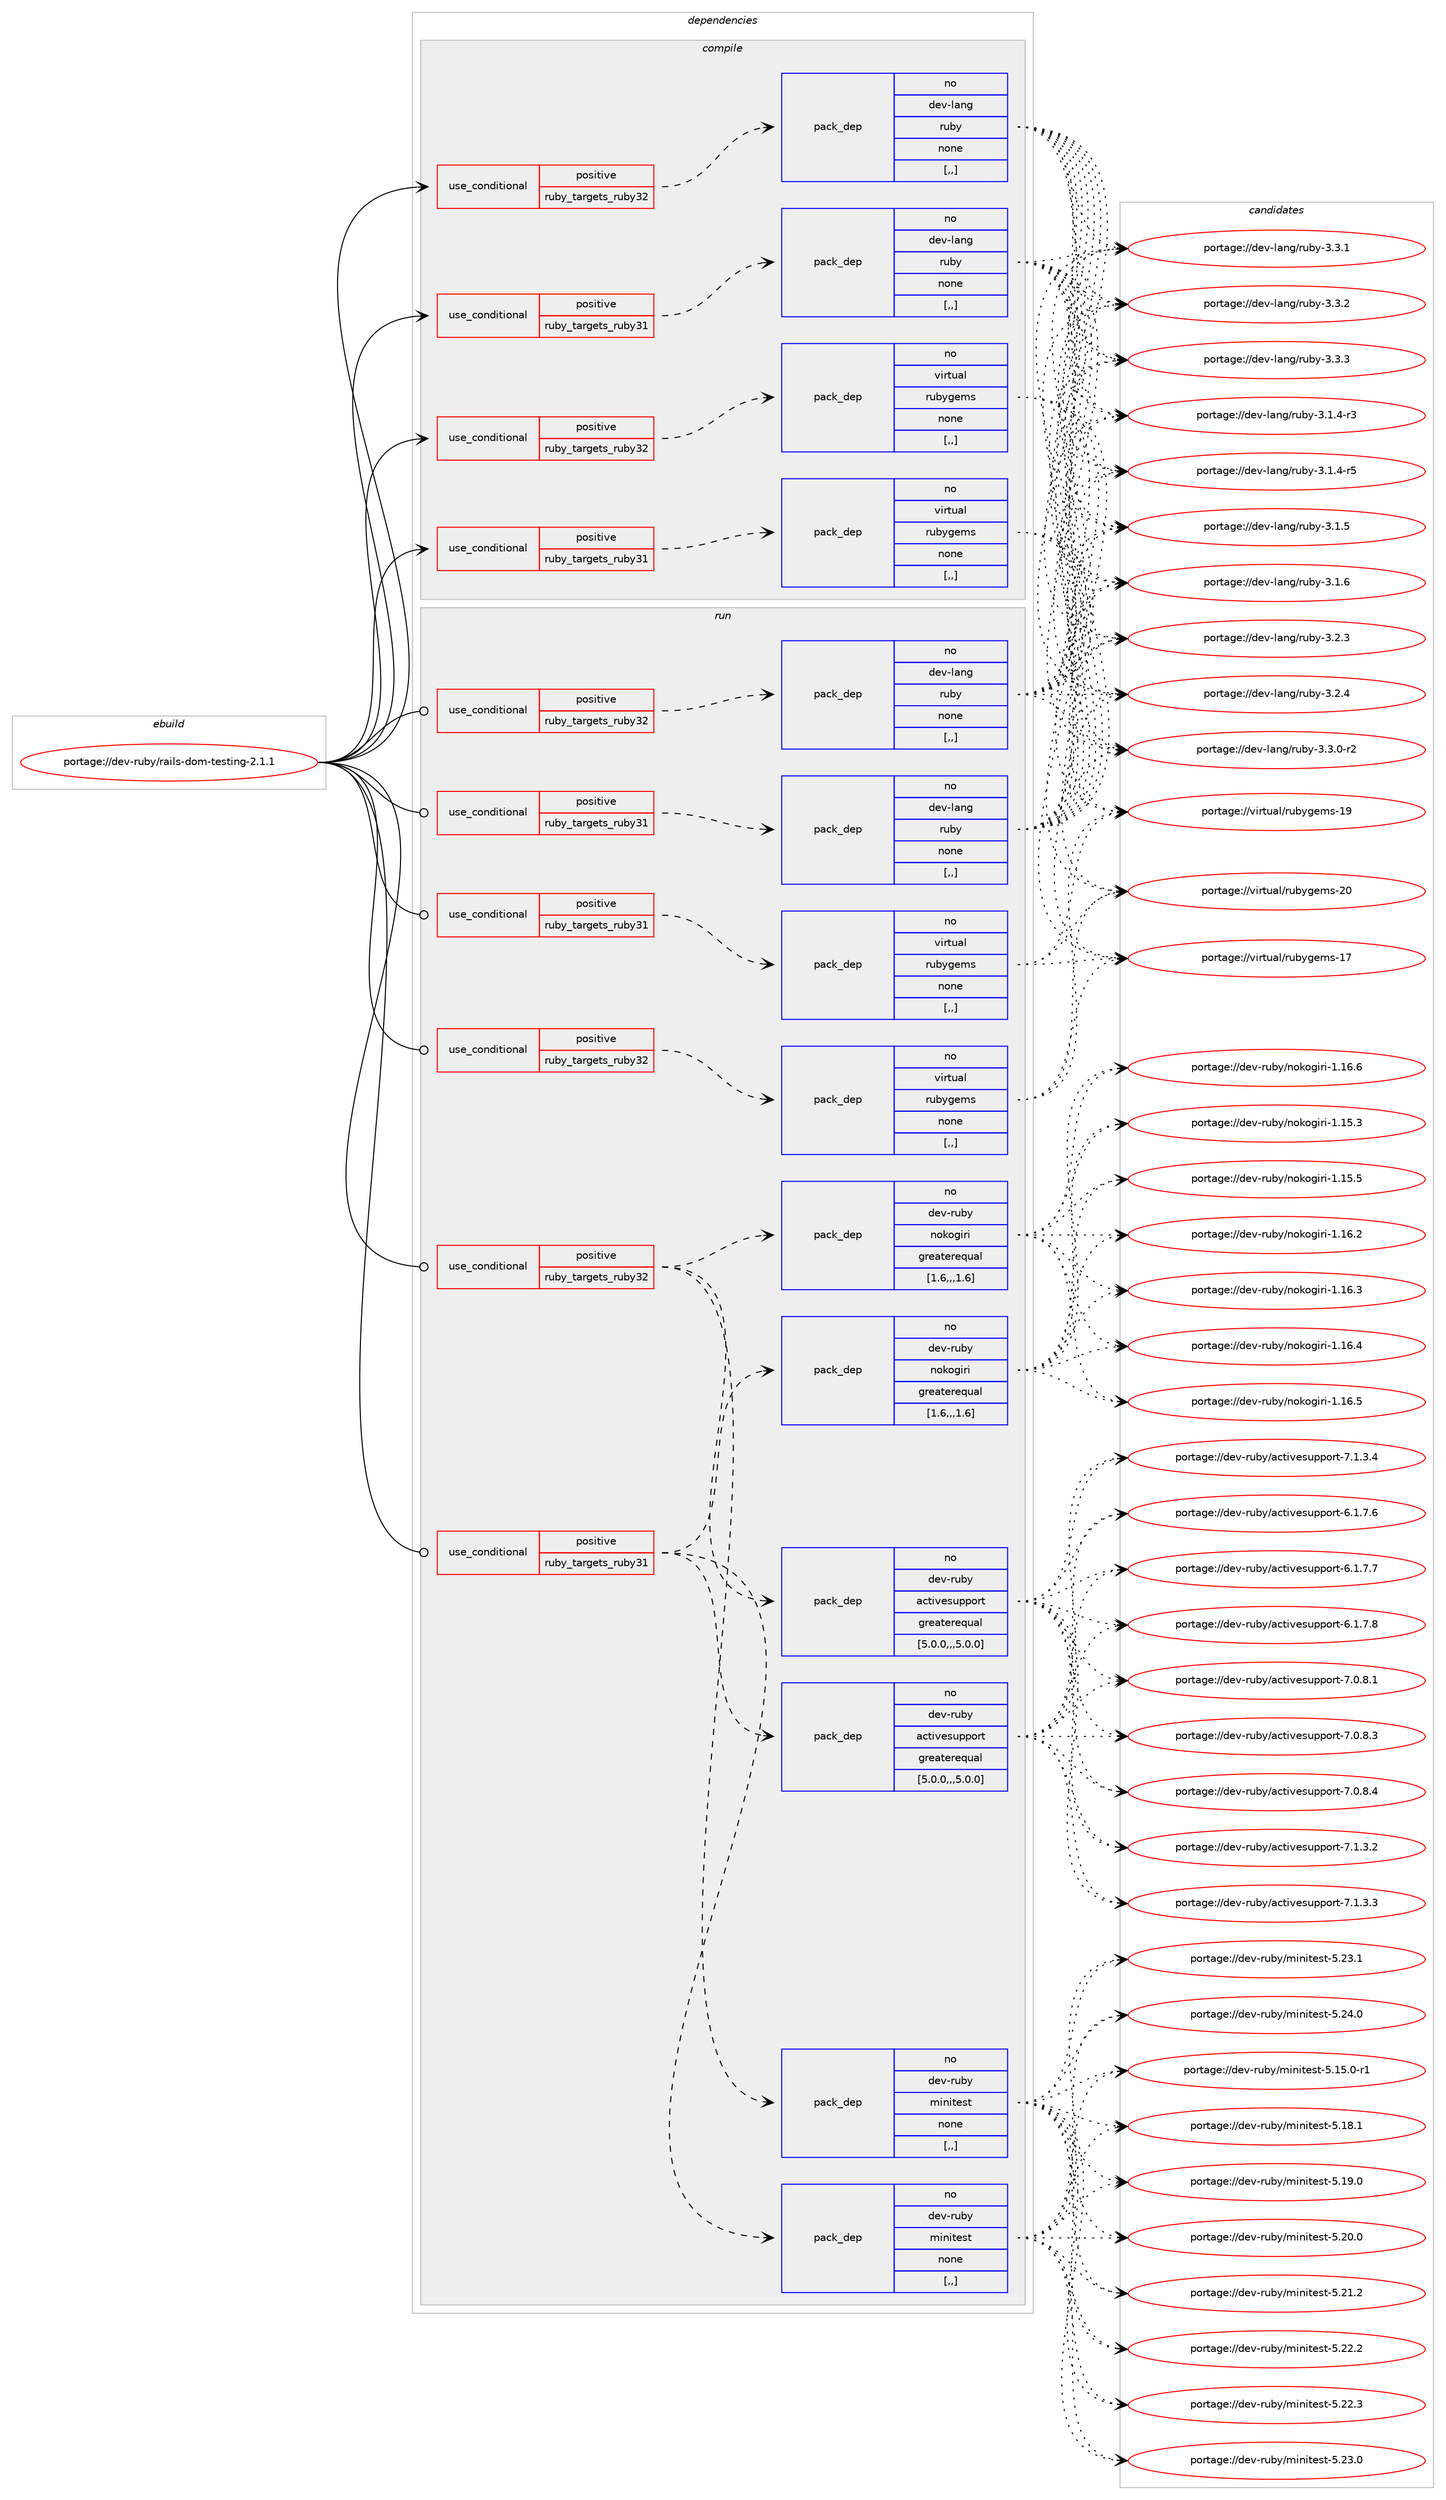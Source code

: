 digraph prolog {

# *************
# Graph options
# *************

newrank=true;
concentrate=true;
compound=true;
graph [rankdir=LR,fontname=Helvetica,fontsize=10,ranksep=1.5];#, ranksep=2.5, nodesep=0.2];
edge  [arrowhead=vee];
node  [fontname=Helvetica,fontsize=10];

# **********
# The ebuild
# **********

subgraph cluster_leftcol {
color=gray;
rank=same;
label=<<i>ebuild</i>>;
id [label="portage://dev-ruby/rails-dom-testing-2.1.1", color=red, width=4, href="../dev-ruby/rails-dom-testing-2.1.1.svg"];
}

# ****************
# The dependencies
# ****************

subgraph cluster_midcol {
color=gray;
label=<<i>dependencies</i>>;
subgraph cluster_compile {
fillcolor="#eeeeee";
style=filled;
label=<<i>compile</i>>;
subgraph cond52055 {
dependency192072 [label=<<TABLE BORDER="0" CELLBORDER="1" CELLSPACING="0" CELLPADDING="4"><TR><TD ROWSPAN="3" CELLPADDING="10">use_conditional</TD></TR><TR><TD>positive</TD></TR><TR><TD>ruby_targets_ruby31</TD></TR></TABLE>>, shape=none, color=red];
subgraph pack138700 {
dependency192073 [label=<<TABLE BORDER="0" CELLBORDER="1" CELLSPACING="0" CELLPADDING="4" WIDTH="220"><TR><TD ROWSPAN="6" CELLPADDING="30">pack_dep</TD></TR><TR><TD WIDTH="110">no</TD></TR><TR><TD>dev-lang</TD></TR><TR><TD>ruby</TD></TR><TR><TD>none</TD></TR><TR><TD>[,,]</TD></TR></TABLE>>, shape=none, color=blue];
}
dependency192072:e -> dependency192073:w [weight=20,style="dashed",arrowhead="vee"];
}
id:e -> dependency192072:w [weight=20,style="solid",arrowhead="vee"];
subgraph cond52056 {
dependency192074 [label=<<TABLE BORDER="0" CELLBORDER="1" CELLSPACING="0" CELLPADDING="4"><TR><TD ROWSPAN="3" CELLPADDING="10">use_conditional</TD></TR><TR><TD>positive</TD></TR><TR><TD>ruby_targets_ruby31</TD></TR></TABLE>>, shape=none, color=red];
subgraph pack138701 {
dependency192075 [label=<<TABLE BORDER="0" CELLBORDER="1" CELLSPACING="0" CELLPADDING="4" WIDTH="220"><TR><TD ROWSPAN="6" CELLPADDING="30">pack_dep</TD></TR><TR><TD WIDTH="110">no</TD></TR><TR><TD>virtual</TD></TR><TR><TD>rubygems</TD></TR><TR><TD>none</TD></TR><TR><TD>[,,]</TD></TR></TABLE>>, shape=none, color=blue];
}
dependency192074:e -> dependency192075:w [weight=20,style="dashed",arrowhead="vee"];
}
id:e -> dependency192074:w [weight=20,style="solid",arrowhead="vee"];
subgraph cond52057 {
dependency192076 [label=<<TABLE BORDER="0" CELLBORDER="1" CELLSPACING="0" CELLPADDING="4"><TR><TD ROWSPAN="3" CELLPADDING="10">use_conditional</TD></TR><TR><TD>positive</TD></TR><TR><TD>ruby_targets_ruby32</TD></TR></TABLE>>, shape=none, color=red];
subgraph pack138702 {
dependency192077 [label=<<TABLE BORDER="0" CELLBORDER="1" CELLSPACING="0" CELLPADDING="4" WIDTH="220"><TR><TD ROWSPAN="6" CELLPADDING="30">pack_dep</TD></TR><TR><TD WIDTH="110">no</TD></TR><TR><TD>dev-lang</TD></TR><TR><TD>ruby</TD></TR><TR><TD>none</TD></TR><TR><TD>[,,]</TD></TR></TABLE>>, shape=none, color=blue];
}
dependency192076:e -> dependency192077:w [weight=20,style="dashed",arrowhead="vee"];
}
id:e -> dependency192076:w [weight=20,style="solid",arrowhead="vee"];
subgraph cond52058 {
dependency192078 [label=<<TABLE BORDER="0" CELLBORDER="1" CELLSPACING="0" CELLPADDING="4"><TR><TD ROWSPAN="3" CELLPADDING="10">use_conditional</TD></TR><TR><TD>positive</TD></TR><TR><TD>ruby_targets_ruby32</TD></TR></TABLE>>, shape=none, color=red];
subgraph pack138703 {
dependency192079 [label=<<TABLE BORDER="0" CELLBORDER="1" CELLSPACING="0" CELLPADDING="4" WIDTH="220"><TR><TD ROWSPAN="6" CELLPADDING="30">pack_dep</TD></TR><TR><TD WIDTH="110">no</TD></TR><TR><TD>virtual</TD></TR><TR><TD>rubygems</TD></TR><TR><TD>none</TD></TR><TR><TD>[,,]</TD></TR></TABLE>>, shape=none, color=blue];
}
dependency192078:e -> dependency192079:w [weight=20,style="dashed",arrowhead="vee"];
}
id:e -> dependency192078:w [weight=20,style="solid",arrowhead="vee"];
}
subgraph cluster_compileandrun {
fillcolor="#eeeeee";
style=filled;
label=<<i>compile and run</i>>;
}
subgraph cluster_run {
fillcolor="#eeeeee";
style=filled;
label=<<i>run</i>>;
subgraph cond52059 {
dependency192080 [label=<<TABLE BORDER="0" CELLBORDER="1" CELLSPACING="0" CELLPADDING="4"><TR><TD ROWSPAN="3" CELLPADDING="10">use_conditional</TD></TR><TR><TD>positive</TD></TR><TR><TD>ruby_targets_ruby31</TD></TR></TABLE>>, shape=none, color=red];
subgraph pack138704 {
dependency192081 [label=<<TABLE BORDER="0" CELLBORDER="1" CELLSPACING="0" CELLPADDING="4" WIDTH="220"><TR><TD ROWSPAN="6" CELLPADDING="30">pack_dep</TD></TR><TR><TD WIDTH="110">no</TD></TR><TR><TD>dev-lang</TD></TR><TR><TD>ruby</TD></TR><TR><TD>none</TD></TR><TR><TD>[,,]</TD></TR></TABLE>>, shape=none, color=blue];
}
dependency192080:e -> dependency192081:w [weight=20,style="dashed",arrowhead="vee"];
}
id:e -> dependency192080:w [weight=20,style="solid",arrowhead="odot"];
subgraph cond52060 {
dependency192082 [label=<<TABLE BORDER="0" CELLBORDER="1" CELLSPACING="0" CELLPADDING="4"><TR><TD ROWSPAN="3" CELLPADDING="10">use_conditional</TD></TR><TR><TD>positive</TD></TR><TR><TD>ruby_targets_ruby31</TD></TR></TABLE>>, shape=none, color=red];
subgraph pack138705 {
dependency192083 [label=<<TABLE BORDER="0" CELLBORDER="1" CELLSPACING="0" CELLPADDING="4" WIDTH="220"><TR><TD ROWSPAN="6" CELLPADDING="30">pack_dep</TD></TR><TR><TD WIDTH="110">no</TD></TR><TR><TD>dev-ruby</TD></TR><TR><TD>activesupport</TD></TR><TR><TD>greaterequal</TD></TR><TR><TD>[5.0.0,,,5.0.0]</TD></TR></TABLE>>, shape=none, color=blue];
}
dependency192082:e -> dependency192083:w [weight=20,style="dashed",arrowhead="vee"];
subgraph pack138706 {
dependency192084 [label=<<TABLE BORDER="0" CELLBORDER="1" CELLSPACING="0" CELLPADDING="4" WIDTH="220"><TR><TD ROWSPAN="6" CELLPADDING="30">pack_dep</TD></TR><TR><TD WIDTH="110">no</TD></TR><TR><TD>dev-ruby</TD></TR><TR><TD>nokogiri</TD></TR><TR><TD>greaterequal</TD></TR><TR><TD>[1.6,,,1.6]</TD></TR></TABLE>>, shape=none, color=blue];
}
dependency192082:e -> dependency192084:w [weight=20,style="dashed",arrowhead="vee"];
subgraph pack138707 {
dependency192085 [label=<<TABLE BORDER="0" CELLBORDER="1" CELLSPACING="0" CELLPADDING="4" WIDTH="220"><TR><TD ROWSPAN="6" CELLPADDING="30">pack_dep</TD></TR><TR><TD WIDTH="110">no</TD></TR><TR><TD>dev-ruby</TD></TR><TR><TD>minitest</TD></TR><TR><TD>none</TD></TR><TR><TD>[,,]</TD></TR></TABLE>>, shape=none, color=blue];
}
dependency192082:e -> dependency192085:w [weight=20,style="dashed",arrowhead="vee"];
}
id:e -> dependency192082:w [weight=20,style="solid",arrowhead="odot"];
subgraph cond52061 {
dependency192086 [label=<<TABLE BORDER="0" CELLBORDER="1" CELLSPACING="0" CELLPADDING="4"><TR><TD ROWSPAN="3" CELLPADDING="10">use_conditional</TD></TR><TR><TD>positive</TD></TR><TR><TD>ruby_targets_ruby31</TD></TR></TABLE>>, shape=none, color=red];
subgraph pack138708 {
dependency192087 [label=<<TABLE BORDER="0" CELLBORDER="1" CELLSPACING="0" CELLPADDING="4" WIDTH="220"><TR><TD ROWSPAN="6" CELLPADDING="30">pack_dep</TD></TR><TR><TD WIDTH="110">no</TD></TR><TR><TD>virtual</TD></TR><TR><TD>rubygems</TD></TR><TR><TD>none</TD></TR><TR><TD>[,,]</TD></TR></TABLE>>, shape=none, color=blue];
}
dependency192086:e -> dependency192087:w [weight=20,style="dashed",arrowhead="vee"];
}
id:e -> dependency192086:w [weight=20,style="solid",arrowhead="odot"];
subgraph cond52062 {
dependency192088 [label=<<TABLE BORDER="0" CELLBORDER="1" CELLSPACING="0" CELLPADDING="4"><TR><TD ROWSPAN="3" CELLPADDING="10">use_conditional</TD></TR><TR><TD>positive</TD></TR><TR><TD>ruby_targets_ruby32</TD></TR></TABLE>>, shape=none, color=red];
subgraph pack138709 {
dependency192089 [label=<<TABLE BORDER="0" CELLBORDER="1" CELLSPACING="0" CELLPADDING="4" WIDTH="220"><TR><TD ROWSPAN="6" CELLPADDING="30">pack_dep</TD></TR><TR><TD WIDTH="110">no</TD></TR><TR><TD>dev-lang</TD></TR><TR><TD>ruby</TD></TR><TR><TD>none</TD></TR><TR><TD>[,,]</TD></TR></TABLE>>, shape=none, color=blue];
}
dependency192088:e -> dependency192089:w [weight=20,style="dashed",arrowhead="vee"];
}
id:e -> dependency192088:w [weight=20,style="solid",arrowhead="odot"];
subgraph cond52063 {
dependency192090 [label=<<TABLE BORDER="0" CELLBORDER="1" CELLSPACING="0" CELLPADDING="4"><TR><TD ROWSPAN="3" CELLPADDING="10">use_conditional</TD></TR><TR><TD>positive</TD></TR><TR><TD>ruby_targets_ruby32</TD></TR></TABLE>>, shape=none, color=red];
subgraph pack138710 {
dependency192091 [label=<<TABLE BORDER="0" CELLBORDER="1" CELLSPACING="0" CELLPADDING="4" WIDTH="220"><TR><TD ROWSPAN="6" CELLPADDING="30">pack_dep</TD></TR><TR><TD WIDTH="110">no</TD></TR><TR><TD>dev-ruby</TD></TR><TR><TD>activesupport</TD></TR><TR><TD>greaterequal</TD></TR><TR><TD>[5.0.0,,,5.0.0]</TD></TR></TABLE>>, shape=none, color=blue];
}
dependency192090:e -> dependency192091:w [weight=20,style="dashed",arrowhead="vee"];
subgraph pack138711 {
dependency192092 [label=<<TABLE BORDER="0" CELLBORDER="1" CELLSPACING="0" CELLPADDING="4" WIDTH="220"><TR><TD ROWSPAN="6" CELLPADDING="30">pack_dep</TD></TR><TR><TD WIDTH="110">no</TD></TR><TR><TD>dev-ruby</TD></TR><TR><TD>nokogiri</TD></TR><TR><TD>greaterequal</TD></TR><TR><TD>[1.6,,,1.6]</TD></TR></TABLE>>, shape=none, color=blue];
}
dependency192090:e -> dependency192092:w [weight=20,style="dashed",arrowhead="vee"];
subgraph pack138712 {
dependency192093 [label=<<TABLE BORDER="0" CELLBORDER="1" CELLSPACING="0" CELLPADDING="4" WIDTH="220"><TR><TD ROWSPAN="6" CELLPADDING="30">pack_dep</TD></TR><TR><TD WIDTH="110">no</TD></TR><TR><TD>dev-ruby</TD></TR><TR><TD>minitest</TD></TR><TR><TD>none</TD></TR><TR><TD>[,,]</TD></TR></TABLE>>, shape=none, color=blue];
}
dependency192090:e -> dependency192093:w [weight=20,style="dashed",arrowhead="vee"];
}
id:e -> dependency192090:w [weight=20,style="solid",arrowhead="odot"];
subgraph cond52064 {
dependency192094 [label=<<TABLE BORDER="0" CELLBORDER="1" CELLSPACING="0" CELLPADDING="4"><TR><TD ROWSPAN="3" CELLPADDING="10">use_conditional</TD></TR><TR><TD>positive</TD></TR><TR><TD>ruby_targets_ruby32</TD></TR></TABLE>>, shape=none, color=red];
subgraph pack138713 {
dependency192095 [label=<<TABLE BORDER="0" CELLBORDER="1" CELLSPACING="0" CELLPADDING="4" WIDTH="220"><TR><TD ROWSPAN="6" CELLPADDING="30">pack_dep</TD></TR><TR><TD WIDTH="110">no</TD></TR><TR><TD>virtual</TD></TR><TR><TD>rubygems</TD></TR><TR><TD>none</TD></TR><TR><TD>[,,]</TD></TR></TABLE>>, shape=none, color=blue];
}
dependency192094:e -> dependency192095:w [weight=20,style="dashed",arrowhead="vee"];
}
id:e -> dependency192094:w [weight=20,style="solid",arrowhead="odot"];
}
}

# **************
# The candidates
# **************

subgraph cluster_choices {
rank=same;
color=gray;
label=<<i>candidates</i>>;

subgraph choice138700 {
color=black;
nodesep=1;
choice100101118451089711010347114117981214551464946524511451 [label="portage://dev-lang/ruby-3.1.4-r3", color=red, width=4,href="../dev-lang/ruby-3.1.4-r3.svg"];
choice100101118451089711010347114117981214551464946524511453 [label="portage://dev-lang/ruby-3.1.4-r5", color=red, width=4,href="../dev-lang/ruby-3.1.4-r5.svg"];
choice10010111845108971101034711411798121455146494653 [label="portage://dev-lang/ruby-3.1.5", color=red, width=4,href="../dev-lang/ruby-3.1.5.svg"];
choice10010111845108971101034711411798121455146494654 [label="portage://dev-lang/ruby-3.1.6", color=red, width=4,href="../dev-lang/ruby-3.1.6.svg"];
choice10010111845108971101034711411798121455146504651 [label="portage://dev-lang/ruby-3.2.3", color=red, width=4,href="../dev-lang/ruby-3.2.3.svg"];
choice10010111845108971101034711411798121455146504652 [label="portage://dev-lang/ruby-3.2.4", color=red, width=4,href="../dev-lang/ruby-3.2.4.svg"];
choice100101118451089711010347114117981214551465146484511450 [label="portage://dev-lang/ruby-3.3.0-r2", color=red, width=4,href="../dev-lang/ruby-3.3.0-r2.svg"];
choice10010111845108971101034711411798121455146514649 [label="portage://dev-lang/ruby-3.3.1", color=red, width=4,href="../dev-lang/ruby-3.3.1.svg"];
choice10010111845108971101034711411798121455146514650 [label="portage://dev-lang/ruby-3.3.2", color=red, width=4,href="../dev-lang/ruby-3.3.2.svg"];
choice10010111845108971101034711411798121455146514651 [label="portage://dev-lang/ruby-3.3.3", color=red, width=4,href="../dev-lang/ruby-3.3.3.svg"];
dependency192073:e -> choice100101118451089711010347114117981214551464946524511451:w [style=dotted,weight="100"];
dependency192073:e -> choice100101118451089711010347114117981214551464946524511453:w [style=dotted,weight="100"];
dependency192073:e -> choice10010111845108971101034711411798121455146494653:w [style=dotted,weight="100"];
dependency192073:e -> choice10010111845108971101034711411798121455146494654:w [style=dotted,weight="100"];
dependency192073:e -> choice10010111845108971101034711411798121455146504651:w [style=dotted,weight="100"];
dependency192073:e -> choice10010111845108971101034711411798121455146504652:w [style=dotted,weight="100"];
dependency192073:e -> choice100101118451089711010347114117981214551465146484511450:w [style=dotted,weight="100"];
dependency192073:e -> choice10010111845108971101034711411798121455146514649:w [style=dotted,weight="100"];
dependency192073:e -> choice10010111845108971101034711411798121455146514650:w [style=dotted,weight="100"];
dependency192073:e -> choice10010111845108971101034711411798121455146514651:w [style=dotted,weight="100"];
}
subgraph choice138701 {
color=black;
nodesep=1;
choice118105114116117971084711411798121103101109115454955 [label="portage://virtual/rubygems-17", color=red, width=4,href="../virtual/rubygems-17.svg"];
choice118105114116117971084711411798121103101109115454957 [label="portage://virtual/rubygems-19", color=red, width=4,href="../virtual/rubygems-19.svg"];
choice118105114116117971084711411798121103101109115455048 [label="portage://virtual/rubygems-20", color=red, width=4,href="../virtual/rubygems-20.svg"];
dependency192075:e -> choice118105114116117971084711411798121103101109115454955:w [style=dotted,weight="100"];
dependency192075:e -> choice118105114116117971084711411798121103101109115454957:w [style=dotted,weight="100"];
dependency192075:e -> choice118105114116117971084711411798121103101109115455048:w [style=dotted,weight="100"];
}
subgraph choice138702 {
color=black;
nodesep=1;
choice100101118451089711010347114117981214551464946524511451 [label="portage://dev-lang/ruby-3.1.4-r3", color=red, width=4,href="../dev-lang/ruby-3.1.4-r3.svg"];
choice100101118451089711010347114117981214551464946524511453 [label="portage://dev-lang/ruby-3.1.4-r5", color=red, width=4,href="../dev-lang/ruby-3.1.4-r5.svg"];
choice10010111845108971101034711411798121455146494653 [label="portage://dev-lang/ruby-3.1.5", color=red, width=4,href="../dev-lang/ruby-3.1.5.svg"];
choice10010111845108971101034711411798121455146494654 [label="portage://dev-lang/ruby-3.1.6", color=red, width=4,href="../dev-lang/ruby-3.1.6.svg"];
choice10010111845108971101034711411798121455146504651 [label="portage://dev-lang/ruby-3.2.3", color=red, width=4,href="../dev-lang/ruby-3.2.3.svg"];
choice10010111845108971101034711411798121455146504652 [label="portage://dev-lang/ruby-3.2.4", color=red, width=4,href="../dev-lang/ruby-3.2.4.svg"];
choice100101118451089711010347114117981214551465146484511450 [label="portage://dev-lang/ruby-3.3.0-r2", color=red, width=4,href="../dev-lang/ruby-3.3.0-r2.svg"];
choice10010111845108971101034711411798121455146514649 [label="portage://dev-lang/ruby-3.3.1", color=red, width=4,href="../dev-lang/ruby-3.3.1.svg"];
choice10010111845108971101034711411798121455146514650 [label="portage://dev-lang/ruby-3.3.2", color=red, width=4,href="../dev-lang/ruby-3.3.2.svg"];
choice10010111845108971101034711411798121455146514651 [label="portage://dev-lang/ruby-3.3.3", color=red, width=4,href="../dev-lang/ruby-3.3.3.svg"];
dependency192077:e -> choice100101118451089711010347114117981214551464946524511451:w [style=dotted,weight="100"];
dependency192077:e -> choice100101118451089711010347114117981214551464946524511453:w [style=dotted,weight="100"];
dependency192077:e -> choice10010111845108971101034711411798121455146494653:w [style=dotted,weight="100"];
dependency192077:e -> choice10010111845108971101034711411798121455146494654:w [style=dotted,weight="100"];
dependency192077:e -> choice10010111845108971101034711411798121455146504651:w [style=dotted,weight="100"];
dependency192077:e -> choice10010111845108971101034711411798121455146504652:w [style=dotted,weight="100"];
dependency192077:e -> choice100101118451089711010347114117981214551465146484511450:w [style=dotted,weight="100"];
dependency192077:e -> choice10010111845108971101034711411798121455146514649:w [style=dotted,weight="100"];
dependency192077:e -> choice10010111845108971101034711411798121455146514650:w [style=dotted,weight="100"];
dependency192077:e -> choice10010111845108971101034711411798121455146514651:w [style=dotted,weight="100"];
}
subgraph choice138703 {
color=black;
nodesep=1;
choice118105114116117971084711411798121103101109115454955 [label="portage://virtual/rubygems-17", color=red, width=4,href="../virtual/rubygems-17.svg"];
choice118105114116117971084711411798121103101109115454957 [label="portage://virtual/rubygems-19", color=red, width=4,href="../virtual/rubygems-19.svg"];
choice118105114116117971084711411798121103101109115455048 [label="portage://virtual/rubygems-20", color=red, width=4,href="../virtual/rubygems-20.svg"];
dependency192079:e -> choice118105114116117971084711411798121103101109115454955:w [style=dotted,weight="100"];
dependency192079:e -> choice118105114116117971084711411798121103101109115454957:w [style=dotted,weight="100"];
dependency192079:e -> choice118105114116117971084711411798121103101109115455048:w [style=dotted,weight="100"];
}
subgraph choice138704 {
color=black;
nodesep=1;
choice100101118451089711010347114117981214551464946524511451 [label="portage://dev-lang/ruby-3.1.4-r3", color=red, width=4,href="../dev-lang/ruby-3.1.4-r3.svg"];
choice100101118451089711010347114117981214551464946524511453 [label="portage://dev-lang/ruby-3.1.4-r5", color=red, width=4,href="../dev-lang/ruby-3.1.4-r5.svg"];
choice10010111845108971101034711411798121455146494653 [label="portage://dev-lang/ruby-3.1.5", color=red, width=4,href="../dev-lang/ruby-3.1.5.svg"];
choice10010111845108971101034711411798121455146494654 [label="portage://dev-lang/ruby-3.1.6", color=red, width=4,href="../dev-lang/ruby-3.1.6.svg"];
choice10010111845108971101034711411798121455146504651 [label="portage://dev-lang/ruby-3.2.3", color=red, width=4,href="../dev-lang/ruby-3.2.3.svg"];
choice10010111845108971101034711411798121455146504652 [label="portage://dev-lang/ruby-3.2.4", color=red, width=4,href="../dev-lang/ruby-3.2.4.svg"];
choice100101118451089711010347114117981214551465146484511450 [label="portage://dev-lang/ruby-3.3.0-r2", color=red, width=4,href="../dev-lang/ruby-3.3.0-r2.svg"];
choice10010111845108971101034711411798121455146514649 [label="portage://dev-lang/ruby-3.3.1", color=red, width=4,href="../dev-lang/ruby-3.3.1.svg"];
choice10010111845108971101034711411798121455146514650 [label="portage://dev-lang/ruby-3.3.2", color=red, width=4,href="../dev-lang/ruby-3.3.2.svg"];
choice10010111845108971101034711411798121455146514651 [label="portage://dev-lang/ruby-3.3.3", color=red, width=4,href="../dev-lang/ruby-3.3.3.svg"];
dependency192081:e -> choice100101118451089711010347114117981214551464946524511451:w [style=dotted,weight="100"];
dependency192081:e -> choice100101118451089711010347114117981214551464946524511453:w [style=dotted,weight="100"];
dependency192081:e -> choice10010111845108971101034711411798121455146494653:w [style=dotted,weight="100"];
dependency192081:e -> choice10010111845108971101034711411798121455146494654:w [style=dotted,weight="100"];
dependency192081:e -> choice10010111845108971101034711411798121455146504651:w [style=dotted,weight="100"];
dependency192081:e -> choice10010111845108971101034711411798121455146504652:w [style=dotted,weight="100"];
dependency192081:e -> choice100101118451089711010347114117981214551465146484511450:w [style=dotted,weight="100"];
dependency192081:e -> choice10010111845108971101034711411798121455146514649:w [style=dotted,weight="100"];
dependency192081:e -> choice10010111845108971101034711411798121455146514650:w [style=dotted,weight="100"];
dependency192081:e -> choice10010111845108971101034711411798121455146514651:w [style=dotted,weight="100"];
}
subgraph choice138705 {
color=black;
nodesep=1;
choice10010111845114117981214797991161051181011151171121121111141164554464946554654 [label="portage://dev-ruby/activesupport-6.1.7.6", color=red, width=4,href="../dev-ruby/activesupport-6.1.7.6.svg"];
choice10010111845114117981214797991161051181011151171121121111141164554464946554655 [label="portage://dev-ruby/activesupport-6.1.7.7", color=red, width=4,href="../dev-ruby/activesupport-6.1.7.7.svg"];
choice10010111845114117981214797991161051181011151171121121111141164554464946554656 [label="portage://dev-ruby/activesupport-6.1.7.8", color=red, width=4,href="../dev-ruby/activesupport-6.1.7.8.svg"];
choice10010111845114117981214797991161051181011151171121121111141164555464846564649 [label="portage://dev-ruby/activesupport-7.0.8.1", color=red, width=4,href="../dev-ruby/activesupport-7.0.8.1.svg"];
choice10010111845114117981214797991161051181011151171121121111141164555464846564651 [label="portage://dev-ruby/activesupport-7.0.8.3", color=red, width=4,href="../dev-ruby/activesupport-7.0.8.3.svg"];
choice10010111845114117981214797991161051181011151171121121111141164555464846564652 [label="portage://dev-ruby/activesupport-7.0.8.4", color=red, width=4,href="../dev-ruby/activesupport-7.0.8.4.svg"];
choice10010111845114117981214797991161051181011151171121121111141164555464946514650 [label="portage://dev-ruby/activesupport-7.1.3.2", color=red, width=4,href="../dev-ruby/activesupport-7.1.3.2.svg"];
choice10010111845114117981214797991161051181011151171121121111141164555464946514651 [label="portage://dev-ruby/activesupport-7.1.3.3", color=red, width=4,href="../dev-ruby/activesupport-7.1.3.3.svg"];
choice10010111845114117981214797991161051181011151171121121111141164555464946514652 [label="portage://dev-ruby/activesupport-7.1.3.4", color=red, width=4,href="../dev-ruby/activesupport-7.1.3.4.svg"];
dependency192083:e -> choice10010111845114117981214797991161051181011151171121121111141164554464946554654:w [style=dotted,weight="100"];
dependency192083:e -> choice10010111845114117981214797991161051181011151171121121111141164554464946554655:w [style=dotted,weight="100"];
dependency192083:e -> choice10010111845114117981214797991161051181011151171121121111141164554464946554656:w [style=dotted,weight="100"];
dependency192083:e -> choice10010111845114117981214797991161051181011151171121121111141164555464846564649:w [style=dotted,weight="100"];
dependency192083:e -> choice10010111845114117981214797991161051181011151171121121111141164555464846564651:w [style=dotted,weight="100"];
dependency192083:e -> choice10010111845114117981214797991161051181011151171121121111141164555464846564652:w [style=dotted,weight="100"];
dependency192083:e -> choice10010111845114117981214797991161051181011151171121121111141164555464946514650:w [style=dotted,weight="100"];
dependency192083:e -> choice10010111845114117981214797991161051181011151171121121111141164555464946514651:w [style=dotted,weight="100"];
dependency192083:e -> choice10010111845114117981214797991161051181011151171121121111141164555464946514652:w [style=dotted,weight="100"];
}
subgraph choice138706 {
color=black;
nodesep=1;
choice10010111845114117981214711011110711110310511410545494649534651 [label="portage://dev-ruby/nokogiri-1.15.3", color=red, width=4,href="../dev-ruby/nokogiri-1.15.3.svg"];
choice10010111845114117981214711011110711110310511410545494649534653 [label="portage://dev-ruby/nokogiri-1.15.5", color=red, width=4,href="../dev-ruby/nokogiri-1.15.5.svg"];
choice10010111845114117981214711011110711110310511410545494649544650 [label="portage://dev-ruby/nokogiri-1.16.2", color=red, width=4,href="../dev-ruby/nokogiri-1.16.2.svg"];
choice10010111845114117981214711011110711110310511410545494649544651 [label="portage://dev-ruby/nokogiri-1.16.3", color=red, width=4,href="../dev-ruby/nokogiri-1.16.3.svg"];
choice10010111845114117981214711011110711110310511410545494649544652 [label="portage://dev-ruby/nokogiri-1.16.4", color=red, width=4,href="../dev-ruby/nokogiri-1.16.4.svg"];
choice10010111845114117981214711011110711110310511410545494649544653 [label="portage://dev-ruby/nokogiri-1.16.5", color=red, width=4,href="../dev-ruby/nokogiri-1.16.5.svg"];
choice10010111845114117981214711011110711110310511410545494649544654 [label="portage://dev-ruby/nokogiri-1.16.6", color=red, width=4,href="../dev-ruby/nokogiri-1.16.6.svg"];
dependency192084:e -> choice10010111845114117981214711011110711110310511410545494649534651:w [style=dotted,weight="100"];
dependency192084:e -> choice10010111845114117981214711011110711110310511410545494649534653:w [style=dotted,weight="100"];
dependency192084:e -> choice10010111845114117981214711011110711110310511410545494649544650:w [style=dotted,weight="100"];
dependency192084:e -> choice10010111845114117981214711011110711110310511410545494649544651:w [style=dotted,weight="100"];
dependency192084:e -> choice10010111845114117981214711011110711110310511410545494649544652:w [style=dotted,weight="100"];
dependency192084:e -> choice10010111845114117981214711011110711110310511410545494649544653:w [style=dotted,weight="100"];
dependency192084:e -> choice10010111845114117981214711011110711110310511410545494649544654:w [style=dotted,weight="100"];
}
subgraph choice138707 {
color=black;
nodesep=1;
choice100101118451141179812147109105110105116101115116455346495346484511449 [label="portage://dev-ruby/minitest-5.15.0-r1", color=red, width=4,href="../dev-ruby/minitest-5.15.0-r1.svg"];
choice10010111845114117981214710910511010511610111511645534649564649 [label="portage://dev-ruby/minitest-5.18.1", color=red, width=4,href="../dev-ruby/minitest-5.18.1.svg"];
choice10010111845114117981214710910511010511610111511645534649574648 [label="portage://dev-ruby/minitest-5.19.0", color=red, width=4,href="../dev-ruby/minitest-5.19.0.svg"];
choice10010111845114117981214710910511010511610111511645534650484648 [label="portage://dev-ruby/minitest-5.20.0", color=red, width=4,href="../dev-ruby/minitest-5.20.0.svg"];
choice10010111845114117981214710910511010511610111511645534650494650 [label="portage://dev-ruby/minitest-5.21.2", color=red, width=4,href="../dev-ruby/minitest-5.21.2.svg"];
choice10010111845114117981214710910511010511610111511645534650504650 [label="portage://dev-ruby/minitest-5.22.2", color=red, width=4,href="../dev-ruby/minitest-5.22.2.svg"];
choice10010111845114117981214710910511010511610111511645534650504651 [label="portage://dev-ruby/minitest-5.22.3", color=red, width=4,href="../dev-ruby/minitest-5.22.3.svg"];
choice10010111845114117981214710910511010511610111511645534650514648 [label="portage://dev-ruby/minitest-5.23.0", color=red, width=4,href="../dev-ruby/minitest-5.23.0.svg"];
choice10010111845114117981214710910511010511610111511645534650514649 [label="portage://dev-ruby/minitest-5.23.1", color=red, width=4,href="../dev-ruby/minitest-5.23.1.svg"];
choice10010111845114117981214710910511010511610111511645534650524648 [label="portage://dev-ruby/minitest-5.24.0", color=red, width=4,href="../dev-ruby/minitest-5.24.0.svg"];
dependency192085:e -> choice100101118451141179812147109105110105116101115116455346495346484511449:w [style=dotted,weight="100"];
dependency192085:e -> choice10010111845114117981214710910511010511610111511645534649564649:w [style=dotted,weight="100"];
dependency192085:e -> choice10010111845114117981214710910511010511610111511645534649574648:w [style=dotted,weight="100"];
dependency192085:e -> choice10010111845114117981214710910511010511610111511645534650484648:w [style=dotted,weight="100"];
dependency192085:e -> choice10010111845114117981214710910511010511610111511645534650494650:w [style=dotted,weight="100"];
dependency192085:e -> choice10010111845114117981214710910511010511610111511645534650504650:w [style=dotted,weight="100"];
dependency192085:e -> choice10010111845114117981214710910511010511610111511645534650504651:w [style=dotted,weight="100"];
dependency192085:e -> choice10010111845114117981214710910511010511610111511645534650514648:w [style=dotted,weight="100"];
dependency192085:e -> choice10010111845114117981214710910511010511610111511645534650514649:w [style=dotted,weight="100"];
dependency192085:e -> choice10010111845114117981214710910511010511610111511645534650524648:w [style=dotted,weight="100"];
}
subgraph choice138708 {
color=black;
nodesep=1;
choice118105114116117971084711411798121103101109115454955 [label="portage://virtual/rubygems-17", color=red, width=4,href="../virtual/rubygems-17.svg"];
choice118105114116117971084711411798121103101109115454957 [label="portage://virtual/rubygems-19", color=red, width=4,href="../virtual/rubygems-19.svg"];
choice118105114116117971084711411798121103101109115455048 [label="portage://virtual/rubygems-20", color=red, width=4,href="../virtual/rubygems-20.svg"];
dependency192087:e -> choice118105114116117971084711411798121103101109115454955:w [style=dotted,weight="100"];
dependency192087:e -> choice118105114116117971084711411798121103101109115454957:w [style=dotted,weight="100"];
dependency192087:e -> choice118105114116117971084711411798121103101109115455048:w [style=dotted,weight="100"];
}
subgraph choice138709 {
color=black;
nodesep=1;
choice100101118451089711010347114117981214551464946524511451 [label="portage://dev-lang/ruby-3.1.4-r3", color=red, width=4,href="../dev-lang/ruby-3.1.4-r3.svg"];
choice100101118451089711010347114117981214551464946524511453 [label="portage://dev-lang/ruby-3.1.4-r5", color=red, width=4,href="../dev-lang/ruby-3.1.4-r5.svg"];
choice10010111845108971101034711411798121455146494653 [label="portage://dev-lang/ruby-3.1.5", color=red, width=4,href="../dev-lang/ruby-3.1.5.svg"];
choice10010111845108971101034711411798121455146494654 [label="portage://dev-lang/ruby-3.1.6", color=red, width=4,href="../dev-lang/ruby-3.1.6.svg"];
choice10010111845108971101034711411798121455146504651 [label="portage://dev-lang/ruby-3.2.3", color=red, width=4,href="../dev-lang/ruby-3.2.3.svg"];
choice10010111845108971101034711411798121455146504652 [label="portage://dev-lang/ruby-3.2.4", color=red, width=4,href="../dev-lang/ruby-3.2.4.svg"];
choice100101118451089711010347114117981214551465146484511450 [label="portage://dev-lang/ruby-3.3.0-r2", color=red, width=4,href="../dev-lang/ruby-3.3.0-r2.svg"];
choice10010111845108971101034711411798121455146514649 [label="portage://dev-lang/ruby-3.3.1", color=red, width=4,href="../dev-lang/ruby-3.3.1.svg"];
choice10010111845108971101034711411798121455146514650 [label="portage://dev-lang/ruby-3.3.2", color=red, width=4,href="../dev-lang/ruby-3.3.2.svg"];
choice10010111845108971101034711411798121455146514651 [label="portage://dev-lang/ruby-3.3.3", color=red, width=4,href="../dev-lang/ruby-3.3.3.svg"];
dependency192089:e -> choice100101118451089711010347114117981214551464946524511451:w [style=dotted,weight="100"];
dependency192089:e -> choice100101118451089711010347114117981214551464946524511453:w [style=dotted,weight="100"];
dependency192089:e -> choice10010111845108971101034711411798121455146494653:w [style=dotted,weight="100"];
dependency192089:e -> choice10010111845108971101034711411798121455146494654:w [style=dotted,weight="100"];
dependency192089:e -> choice10010111845108971101034711411798121455146504651:w [style=dotted,weight="100"];
dependency192089:e -> choice10010111845108971101034711411798121455146504652:w [style=dotted,weight="100"];
dependency192089:e -> choice100101118451089711010347114117981214551465146484511450:w [style=dotted,weight="100"];
dependency192089:e -> choice10010111845108971101034711411798121455146514649:w [style=dotted,weight="100"];
dependency192089:e -> choice10010111845108971101034711411798121455146514650:w [style=dotted,weight="100"];
dependency192089:e -> choice10010111845108971101034711411798121455146514651:w [style=dotted,weight="100"];
}
subgraph choice138710 {
color=black;
nodesep=1;
choice10010111845114117981214797991161051181011151171121121111141164554464946554654 [label="portage://dev-ruby/activesupport-6.1.7.6", color=red, width=4,href="../dev-ruby/activesupport-6.1.7.6.svg"];
choice10010111845114117981214797991161051181011151171121121111141164554464946554655 [label="portage://dev-ruby/activesupport-6.1.7.7", color=red, width=4,href="../dev-ruby/activesupport-6.1.7.7.svg"];
choice10010111845114117981214797991161051181011151171121121111141164554464946554656 [label="portage://dev-ruby/activesupport-6.1.7.8", color=red, width=4,href="../dev-ruby/activesupport-6.1.7.8.svg"];
choice10010111845114117981214797991161051181011151171121121111141164555464846564649 [label="portage://dev-ruby/activesupport-7.0.8.1", color=red, width=4,href="../dev-ruby/activesupport-7.0.8.1.svg"];
choice10010111845114117981214797991161051181011151171121121111141164555464846564651 [label="portage://dev-ruby/activesupport-7.0.8.3", color=red, width=4,href="../dev-ruby/activesupport-7.0.8.3.svg"];
choice10010111845114117981214797991161051181011151171121121111141164555464846564652 [label="portage://dev-ruby/activesupport-7.0.8.4", color=red, width=4,href="../dev-ruby/activesupport-7.0.8.4.svg"];
choice10010111845114117981214797991161051181011151171121121111141164555464946514650 [label="portage://dev-ruby/activesupport-7.1.3.2", color=red, width=4,href="../dev-ruby/activesupport-7.1.3.2.svg"];
choice10010111845114117981214797991161051181011151171121121111141164555464946514651 [label="portage://dev-ruby/activesupport-7.1.3.3", color=red, width=4,href="../dev-ruby/activesupport-7.1.3.3.svg"];
choice10010111845114117981214797991161051181011151171121121111141164555464946514652 [label="portage://dev-ruby/activesupport-7.1.3.4", color=red, width=4,href="../dev-ruby/activesupport-7.1.3.4.svg"];
dependency192091:e -> choice10010111845114117981214797991161051181011151171121121111141164554464946554654:w [style=dotted,weight="100"];
dependency192091:e -> choice10010111845114117981214797991161051181011151171121121111141164554464946554655:w [style=dotted,weight="100"];
dependency192091:e -> choice10010111845114117981214797991161051181011151171121121111141164554464946554656:w [style=dotted,weight="100"];
dependency192091:e -> choice10010111845114117981214797991161051181011151171121121111141164555464846564649:w [style=dotted,weight="100"];
dependency192091:e -> choice10010111845114117981214797991161051181011151171121121111141164555464846564651:w [style=dotted,weight="100"];
dependency192091:e -> choice10010111845114117981214797991161051181011151171121121111141164555464846564652:w [style=dotted,weight="100"];
dependency192091:e -> choice10010111845114117981214797991161051181011151171121121111141164555464946514650:w [style=dotted,weight="100"];
dependency192091:e -> choice10010111845114117981214797991161051181011151171121121111141164555464946514651:w [style=dotted,weight="100"];
dependency192091:e -> choice10010111845114117981214797991161051181011151171121121111141164555464946514652:w [style=dotted,weight="100"];
}
subgraph choice138711 {
color=black;
nodesep=1;
choice10010111845114117981214711011110711110310511410545494649534651 [label="portage://dev-ruby/nokogiri-1.15.3", color=red, width=4,href="../dev-ruby/nokogiri-1.15.3.svg"];
choice10010111845114117981214711011110711110310511410545494649534653 [label="portage://dev-ruby/nokogiri-1.15.5", color=red, width=4,href="../dev-ruby/nokogiri-1.15.5.svg"];
choice10010111845114117981214711011110711110310511410545494649544650 [label="portage://dev-ruby/nokogiri-1.16.2", color=red, width=4,href="../dev-ruby/nokogiri-1.16.2.svg"];
choice10010111845114117981214711011110711110310511410545494649544651 [label="portage://dev-ruby/nokogiri-1.16.3", color=red, width=4,href="../dev-ruby/nokogiri-1.16.3.svg"];
choice10010111845114117981214711011110711110310511410545494649544652 [label="portage://dev-ruby/nokogiri-1.16.4", color=red, width=4,href="../dev-ruby/nokogiri-1.16.4.svg"];
choice10010111845114117981214711011110711110310511410545494649544653 [label="portage://dev-ruby/nokogiri-1.16.5", color=red, width=4,href="../dev-ruby/nokogiri-1.16.5.svg"];
choice10010111845114117981214711011110711110310511410545494649544654 [label="portage://dev-ruby/nokogiri-1.16.6", color=red, width=4,href="../dev-ruby/nokogiri-1.16.6.svg"];
dependency192092:e -> choice10010111845114117981214711011110711110310511410545494649534651:w [style=dotted,weight="100"];
dependency192092:e -> choice10010111845114117981214711011110711110310511410545494649534653:w [style=dotted,weight="100"];
dependency192092:e -> choice10010111845114117981214711011110711110310511410545494649544650:w [style=dotted,weight="100"];
dependency192092:e -> choice10010111845114117981214711011110711110310511410545494649544651:w [style=dotted,weight="100"];
dependency192092:e -> choice10010111845114117981214711011110711110310511410545494649544652:w [style=dotted,weight="100"];
dependency192092:e -> choice10010111845114117981214711011110711110310511410545494649544653:w [style=dotted,weight="100"];
dependency192092:e -> choice10010111845114117981214711011110711110310511410545494649544654:w [style=dotted,weight="100"];
}
subgraph choice138712 {
color=black;
nodesep=1;
choice100101118451141179812147109105110105116101115116455346495346484511449 [label="portage://dev-ruby/minitest-5.15.0-r1", color=red, width=4,href="../dev-ruby/minitest-5.15.0-r1.svg"];
choice10010111845114117981214710910511010511610111511645534649564649 [label="portage://dev-ruby/minitest-5.18.1", color=red, width=4,href="../dev-ruby/minitest-5.18.1.svg"];
choice10010111845114117981214710910511010511610111511645534649574648 [label="portage://dev-ruby/minitest-5.19.0", color=red, width=4,href="../dev-ruby/minitest-5.19.0.svg"];
choice10010111845114117981214710910511010511610111511645534650484648 [label="portage://dev-ruby/minitest-5.20.0", color=red, width=4,href="../dev-ruby/minitest-5.20.0.svg"];
choice10010111845114117981214710910511010511610111511645534650494650 [label="portage://dev-ruby/minitest-5.21.2", color=red, width=4,href="../dev-ruby/minitest-5.21.2.svg"];
choice10010111845114117981214710910511010511610111511645534650504650 [label="portage://dev-ruby/minitest-5.22.2", color=red, width=4,href="../dev-ruby/minitest-5.22.2.svg"];
choice10010111845114117981214710910511010511610111511645534650504651 [label="portage://dev-ruby/minitest-5.22.3", color=red, width=4,href="../dev-ruby/minitest-5.22.3.svg"];
choice10010111845114117981214710910511010511610111511645534650514648 [label="portage://dev-ruby/minitest-5.23.0", color=red, width=4,href="../dev-ruby/minitest-5.23.0.svg"];
choice10010111845114117981214710910511010511610111511645534650514649 [label="portage://dev-ruby/minitest-5.23.1", color=red, width=4,href="../dev-ruby/minitest-5.23.1.svg"];
choice10010111845114117981214710910511010511610111511645534650524648 [label="portage://dev-ruby/minitest-5.24.0", color=red, width=4,href="../dev-ruby/minitest-5.24.0.svg"];
dependency192093:e -> choice100101118451141179812147109105110105116101115116455346495346484511449:w [style=dotted,weight="100"];
dependency192093:e -> choice10010111845114117981214710910511010511610111511645534649564649:w [style=dotted,weight="100"];
dependency192093:e -> choice10010111845114117981214710910511010511610111511645534649574648:w [style=dotted,weight="100"];
dependency192093:e -> choice10010111845114117981214710910511010511610111511645534650484648:w [style=dotted,weight="100"];
dependency192093:e -> choice10010111845114117981214710910511010511610111511645534650494650:w [style=dotted,weight="100"];
dependency192093:e -> choice10010111845114117981214710910511010511610111511645534650504650:w [style=dotted,weight="100"];
dependency192093:e -> choice10010111845114117981214710910511010511610111511645534650504651:w [style=dotted,weight="100"];
dependency192093:e -> choice10010111845114117981214710910511010511610111511645534650514648:w [style=dotted,weight="100"];
dependency192093:e -> choice10010111845114117981214710910511010511610111511645534650514649:w [style=dotted,weight="100"];
dependency192093:e -> choice10010111845114117981214710910511010511610111511645534650524648:w [style=dotted,weight="100"];
}
subgraph choice138713 {
color=black;
nodesep=1;
choice118105114116117971084711411798121103101109115454955 [label="portage://virtual/rubygems-17", color=red, width=4,href="../virtual/rubygems-17.svg"];
choice118105114116117971084711411798121103101109115454957 [label="portage://virtual/rubygems-19", color=red, width=4,href="../virtual/rubygems-19.svg"];
choice118105114116117971084711411798121103101109115455048 [label="portage://virtual/rubygems-20", color=red, width=4,href="../virtual/rubygems-20.svg"];
dependency192095:e -> choice118105114116117971084711411798121103101109115454955:w [style=dotted,weight="100"];
dependency192095:e -> choice118105114116117971084711411798121103101109115454957:w [style=dotted,weight="100"];
dependency192095:e -> choice118105114116117971084711411798121103101109115455048:w [style=dotted,weight="100"];
}
}

}
